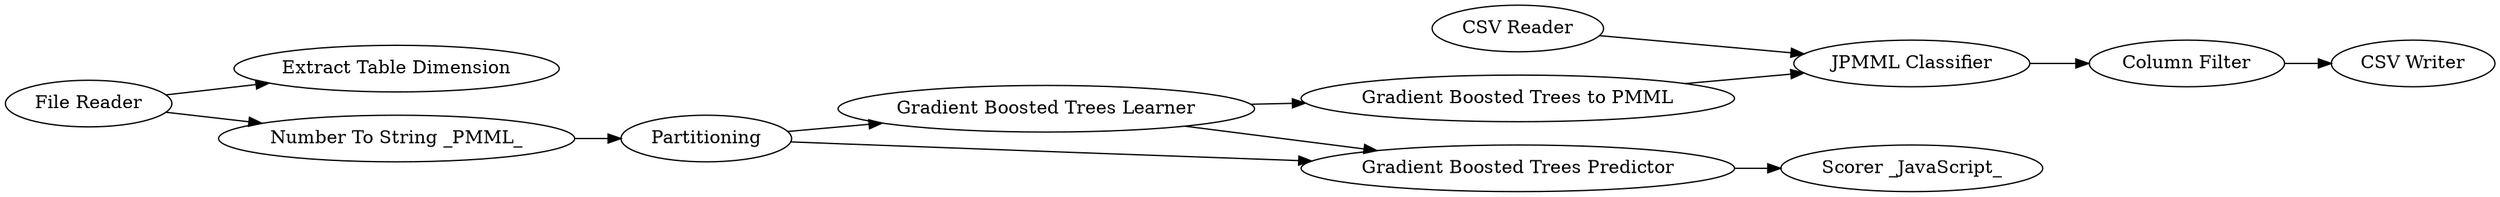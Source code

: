 digraph {
	"-287899131388545409_33" [label="Gradient Boosted Trees Learner"]
	"-287899131388545409_35" [label="Gradient Boosted Trees to PMML"]
	"-287899131388545409_34" [label="Gradient Boosted Trees Predictor"]
	"-287899131388545409_29" [label="JPMML Classifier"]
	"-287899131388545409_19" [label="Scorer _JavaScript_"]
	"-287899131388545409_32" [label="Column Filter"]
	"-287899131388545409_25" [label="Extract Table Dimension"]
	"-287899131388545409_26" [label="Number To String _PMML_"]
	"-287899131388545409_28" [label=Partitioning]
	"-287899131388545409_31" [label="CSV Writer"]
	"-287899131388545409_21" [label="File Reader"]
	"-287899131388545409_27" [label="CSV Reader"]
	"-287899131388545409_33" -> "-287899131388545409_34"
	"-287899131388545409_29" -> "-287899131388545409_32"
	"-287899131388545409_21" -> "-287899131388545409_26"
	"-287899131388545409_34" -> "-287899131388545409_19"
	"-287899131388545409_28" -> "-287899131388545409_34"
	"-287899131388545409_21" -> "-287899131388545409_25"
	"-287899131388545409_26" -> "-287899131388545409_28"
	"-287899131388545409_32" -> "-287899131388545409_31"
	"-287899131388545409_33" -> "-287899131388545409_35"
	"-287899131388545409_35" -> "-287899131388545409_29"
	"-287899131388545409_27" -> "-287899131388545409_29"
	"-287899131388545409_28" -> "-287899131388545409_33"
	rankdir=LR
}
